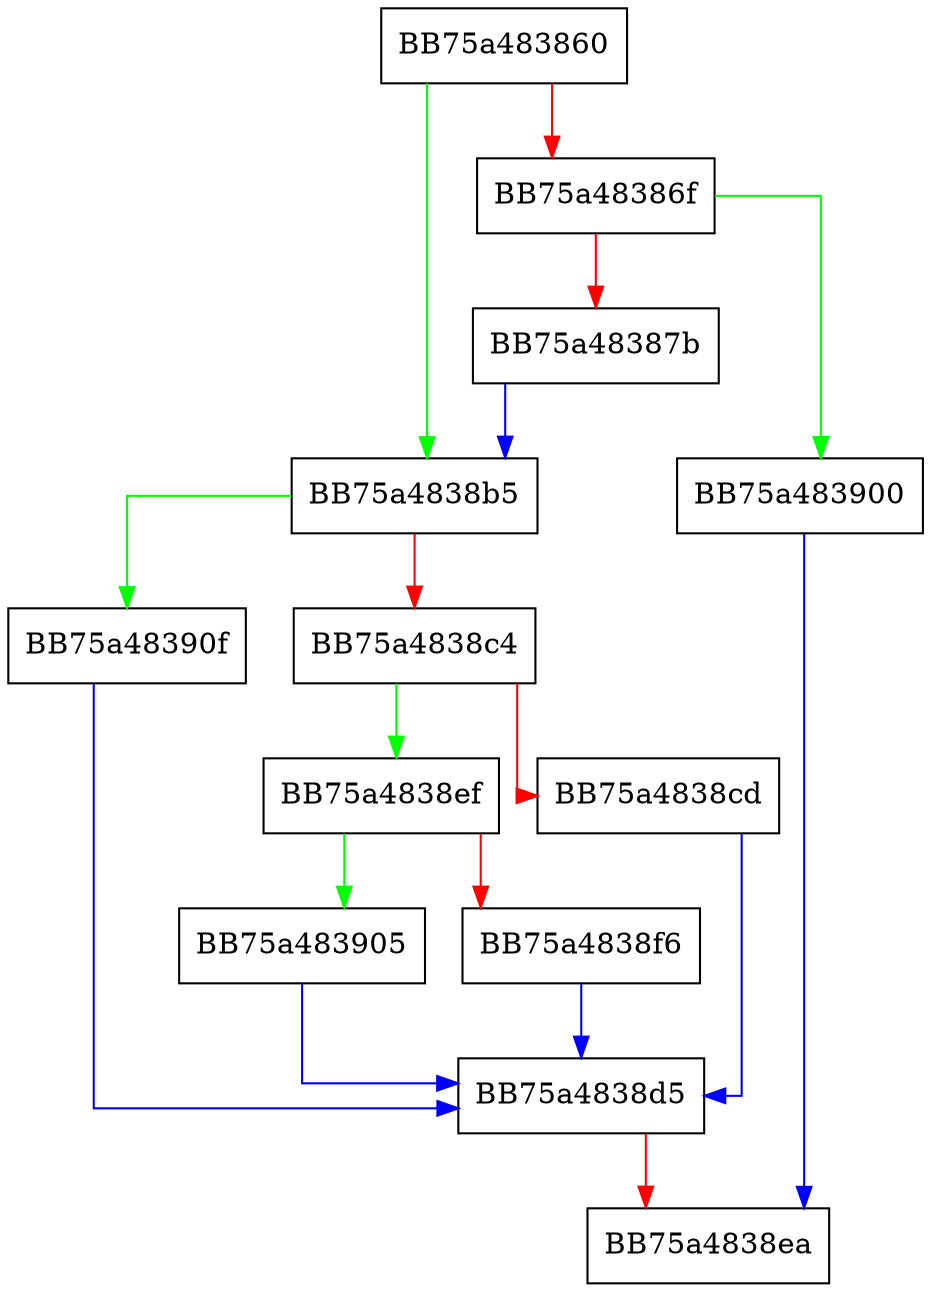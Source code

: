 digraph decode_modrm {
  node [shape="box"];
  graph [splines=ortho];
  BB75a483860 -> BB75a4838b5 [color="green"];
  BB75a483860 -> BB75a48386f [color="red"];
  BB75a48386f -> BB75a483900 [color="green"];
  BB75a48386f -> BB75a48387b [color="red"];
  BB75a48387b -> BB75a4838b5 [color="blue"];
  BB75a4838b5 -> BB75a48390f [color="green"];
  BB75a4838b5 -> BB75a4838c4 [color="red"];
  BB75a4838c4 -> BB75a4838ef [color="green"];
  BB75a4838c4 -> BB75a4838cd [color="red"];
  BB75a4838cd -> BB75a4838d5 [color="blue"];
  BB75a4838d5 -> BB75a4838ea [color="red"];
  BB75a4838ef -> BB75a483905 [color="green"];
  BB75a4838ef -> BB75a4838f6 [color="red"];
  BB75a4838f6 -> BB75a4838d5 [color="blue"];
  BB75a483900 -> BB75a4838ea [color="blue"];
  BB75a483905 -> BB75a4838d5 [color="blue"];
  BB75a48390f -> BB75a4838d5 [color="blue"];
}